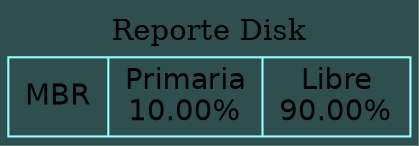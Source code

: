 digraph grid {bgcolor="darkslategray" label=" Reporte Disk "layout=dot compound=true labelloc = "t"edge [weigth=1000 style=dashed color=red4 dir = "both" arrowtail="open" arrowhead="open"]node[shape=record, color=darkslategray1, fontname="Helvetica"]a0[label="MBR|Primaria\n10.00%\n|Libre\n90.00%\n"];
}